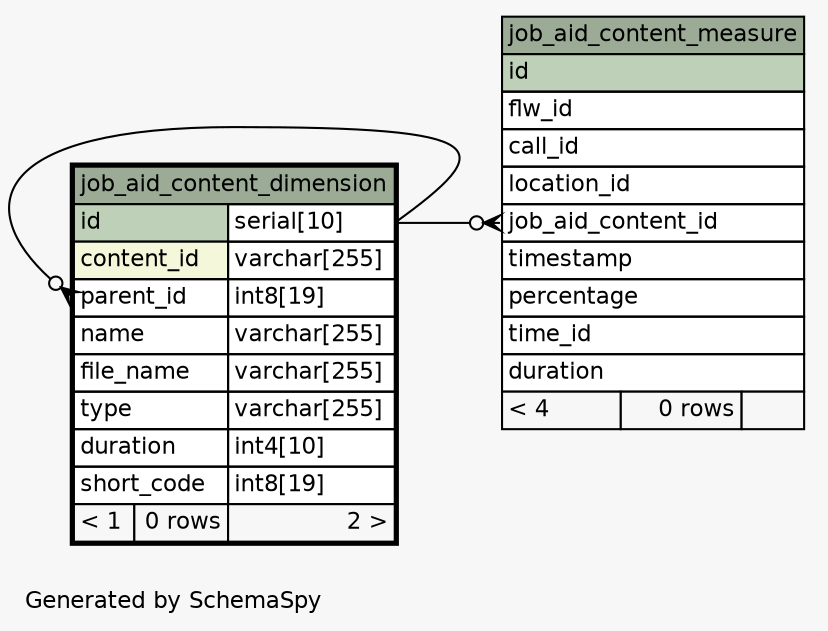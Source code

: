 // dot 2.26.3 on Linux 2.6.38-11-generic-pae
// SchemaSpy rev 590
digraph "oneDegreeRelationshipsDiagram" {
  graph [
    rankdir="RL"
    bgcolor="#f7f7f7"
    label="\nGenerated by SchemaSpy"
    labeljust="l"
    nodesep="0.18"
    ranksep="0.46"
    fontname="Helvetica"
    fontsize="11"
  ];
  node [
    fontname="Helvetica"
    fontsize="11"
    shape="plaintext"
  ];
  edge [
    arrowsize="0.8"
  ];
  "job_aid_content_dimension":"parent_id":w -> "job_aid_content_dimension":"id.type":e [arrowhead=none dir=back arrowtail=crowodot];
  "job_aid_content_measure":"job_aid_content_id":w -> "job_aid_content_dimension":"id.type":e [arrowhead=none dir=back arrowtail=crowodot];
  "job_aid_content_dimension" [
    label=<
    <TABLE BORDER="2" CELLBORDER="1" CELLSPACING="0" BGCOLOR="#ffffff">
      <TR><TD COLSPAN="3" BGCOLOR="#9bab96" ALIGN="CENTER">job_aid_content_dimension</TD></TR>
      <TR><TD PORT="id" COLSPAN="2" BGCOLOR="#bed1b8" ALIGN="LEFT">id</TD><TD PORT="id.type" ALIGN="LEFT">serial[10]</TD></TR>
      <TR><TD PORT="content_id" COLSPAN="2" BGCOLOR="#f4f7da" ALIGN="LEFT">content_id</TD><TD PORT="content_id.type" ALIGN="LEFT">varchar[255]</TD></TR>
      <TR><TD PORT="parent_id" COLSPAN="2" ALIGN="LEFT">parent_id</TD><TD PORT="parent_id.type" ALIGN="LEFT">int8[19]</TD></TR>
      <TR><TD PORT="name" COLSPAN="2" ALIGN="LEFT">name</TD><TD PORT="name.type" ALIGN="LEFT">varchar[255]</TD></TR>
      <TR><TD PORT="file_name" COLSPAN="2" ALIGN="LEFT">file_name</TD><TD PORT="file_name.type" ALIGN="LEFT">varchar[255]</TD></TR>
      <TR><TD PORT="type" COLSPAN="2" ALIGN="LEFT">type</TD><TD PORT="type.type" ALIGN="LEFT">varchar[255]</TD></TR>
      <TR><TD PORT="duration" COLSPAN="2" ALIGN="LEFT">duration</TD><TD PORT="duration.type" ALIGN="LEFT">int4[10]</TD></TR>
      <TR><TD PORT="short_code" COLSPAN="2" ALIGN="LEFT">short_code</TD><TD PORT="short_code.type" ALIGN="LEFT">int8[19]</TD></TR>
      <TR><TD ALIGN="LEFT" BGCOLOR="#f7f7f7">&lt; 1</TD><TD ALIGN="RIGHT" BGCOLOR="#f7f7f7">0 rows</TD><TD ALIGN="RIGHT" BGCOLOR="#f7f7f7">2 &gt;</TD></TR>
    </TABLE>>
    URL="job_aid_content_dimension.html"
    tooltip="job_aid_content_dimension"
  ];
  "job_aid_content_measure" [
    label=<
    <TABLE BORDER="0" CELLBORDER="1" CELLSPACING="0" BGCOLOR="#ffffff">
      <TR><TD COLSPAN="3" BGCOLOR="#9bab96" ALIGN="CENTER">job_aid_content_measure</TD></TR>
      <TR><TD PORT="id" COLSPAN="3" BGCOLOR="#bed1b8" ALIGN="LEFT">id</TD></TR>
      <TR><TD PORT="flw_id" COLSPAN="3" ALIGN="LEFT">flw_id</TD></TR>
      <TR><TD PORT="call_id" COLSPAN="3" ALIGN="LEFT">call_id</TD></TR>
      <TR><TD PORT="location_id" COLSPAN="3" ALIGN="LEFT">location_id</TD></TR>
      <TR><TD PORT="job_aid_content_id" COLSPAN="3" ALIGN="LEFT">job_aid_content_id</TD></TR>
      <TR><TD PORT="timestamp" COLSPAN="3" ALIGN="LEFT">timestamp</TD></TR>
      <TR><TD PORT="percentage" COLSPAN="3" ALIGN="LEFT">percentage</TD></TR>
      <TR><TD PORT="time_id" COLSPAN="3" ALIGN="LEFT">time_id</TD></TR>
      <TR><TD PORT="duration" COLSPAN="3" ALIGN="LEFT">duration</TD></TR>
      <TR><TD ALIGN="LEFT" BGCOLOR="#f7f7f7">&lt; 4</TD><TD ALIGN="RIGHT" BGCOLOR="#f7f7f7">0 rows</TD><TD ALIGN="RIGHT" BGCOLOR="#f7f7f7">  </TD></TR>
    </TABLE>>
    URL="job_aid_content_measure.html"
    tooltip="job_aid_content_measure"
  ];
}
